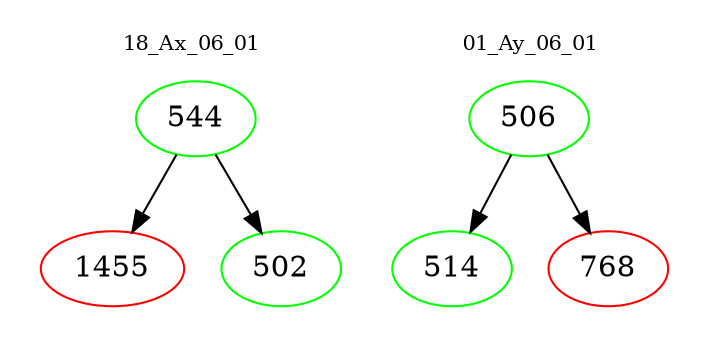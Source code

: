 digraph{
subgraph cluster_0 {
color = white
label = "18_Ax_06_01";
fontsize=10;
T0_544 [label="544", color="green"]
T0_544 -> T0_1455 [color="black"]
T0_1455 [label="1455", color="red"]
T0_544 -> T0_502 [color="black"]
T0_502 [label="502", color="green"]
}
subgraph cluster_1 {
color = white
label = "01_Ay_06_01";
fontsize=10;
T1_506 [label="506", color="green"]
T1_506 -> T1_514 [color="black"]
T1_514 [label="514", color="green"]
T1_506 -> T1_768 [color="black"]
T1_768 [label="768", color="red"]
}
}
